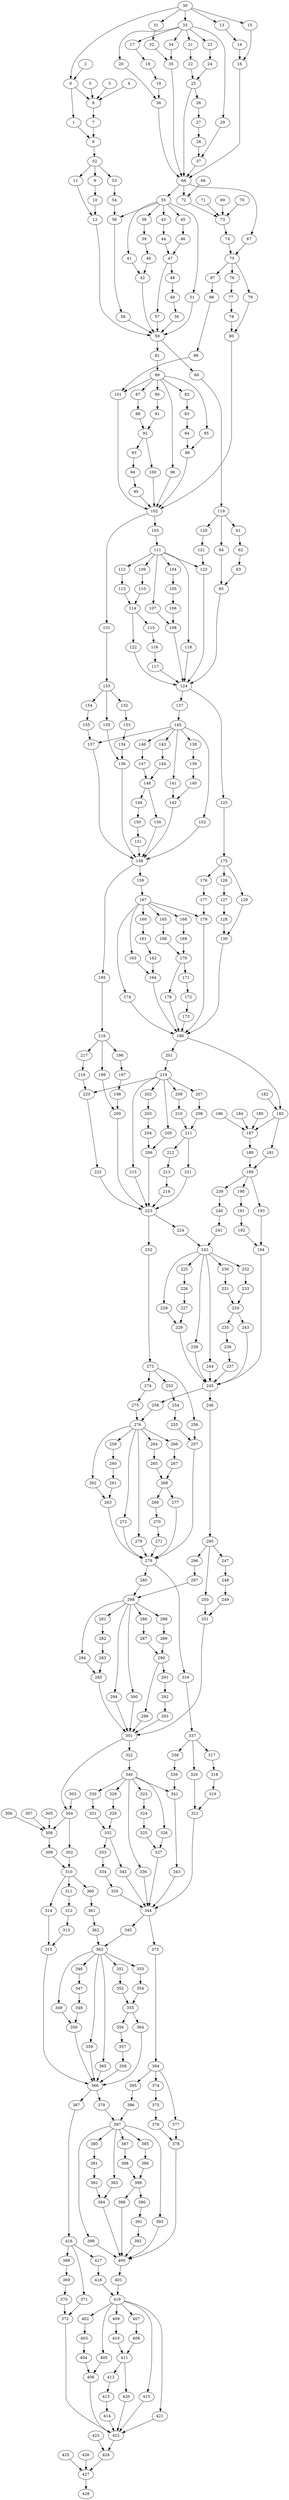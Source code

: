 digraph G {
0 [weight=13];
1 [weight=6];
2 [weight=0];
3 [weight=0];
4 [weight=0];
5 [weight=0];
6 [weight=31];
7 [weight=9];
8 [weight=9];
9 [weight=4];
10 [weight=4];
11 [weight=1];
12 [weight=1];
13 [weight=13];
14 [weight=10];
15 [weight=11];
16 [weight=4];
17 [weight=12];
18 [weight=11];
19 [weight=6];
20 [weight=6];
21 [weight=7];
22 [weight=7];
23 [weight=5];
24 [weight=4];
25 [weight=7];
26 [weight=1];
27 [weight=4];
28 [weight=6];
29 [weight=6];
30 [weight=32];
31 [weight=11];
32 [weight=4];
33 [weight=26];
34 [weight=6];
35 [weight=1];
36 [weight=1];
37 [weight=1];
38 [weight=6];
39 [weight=6];
40 [weight=3];
41 [weight=2];
42 [weight=0];
43 [weight=3];
44 [weight=4];
45 [weight=2];
46 [weight=2];
47 [weight=4];
48 [weight=0];
49 [weight=2];
50 [weight=3];
51 [weight=2];
52 [weight=4];
53 [weight=3];
54 [weight=2];
55 [weight=30];
56 [weight=4];
57 [weight=1];
58 [weight=1];
59 [weight=2];
60 [weight=4];
61 [weight=4];
62 [weight=15];
63 [weight=14];
64 [weight=4];
65 [weight=1];
66 [weight=15];
67 [weight=8];
68 [weight=0];
69 [weight=0];
70 [weight=0];
71 [weight=0];
72 [weight=23];
73 [weight=11];
74 [weight=8];
75 [weight=0];
76 [weight=4];
77 [weight=15];
78 [weight=14];
79 [weight=4];
80 [weight=0];
81 [weight=4];
82 [weight=8];
83 [weight=19];
84 [weight=14];
85 [weight=4];
86 [weight=0];
87 [weight=4];
88 [weight=15];
89 [weight=31];
90 [weight=12];
91 [weight=12];
92 [weight=12];
93 [weight=1];
94 [weight=12];
95 [weight=14];
96 [weight=4];
97 [weight=1];
98 [weight=12];
99 [weight=11];
100 [weight=3];
101 [weight=4];
102 [weight=5];
103 [weight=9];
104 [weight=8];
105 [weight=19];
106 [weight=14];
107 [weight=4];
108 [weight=1];
109 [weight=4];
110 [weight=15];
111 [weight=61];
112 [weight=12];
113 [weight=12];
114 [weight=12];
115 [weight=1];
116 [weight=12];
117 [weight=14];
118 [weight=4];
119 [weight=31];
120 [weight=12];
121 [weight=12];
122 [weight=3];
123 [weight=4];
124 [weight=5];
125 [weight=9];
126 [weight=4];
127 [weight=15];
128 [weight=14];
129 [weight=4];
130 [weight=1];
131 [weight=9];
132 [weight=4];
133 [weight=15];
134 [weight=14];
135 [weight=5];
136 [weight=1];
137 [weight=9];
138 [weight=8];
139 [weight=19];
140 [weight=14];
141 [weight=4];
142 [weight=1];
143 [weight=4];
144 [weight=15];
145 [weight=61];
146 [weight=12];
147 [weight=12];
148 [weight=12];
149 [weight=1];
150 [weight=12];
151 [weight=14];
152 [weight=5];
153 [weight=61];
154 [weight=12];
155 [weight=12];
156 [weight=3];
157 [weight=4];
158 [weight=5];
159 [weight=9];
160 [weight=9];
161 [weight=19];
162 [weight=14];
163 [weight=4];
164 [weight=1];
165 [weight=4];
166 [weight=15];
167 [weight=61];
168 [weight=12];
169 [weight=12];
170 [weight=12];
171 [weight=1];
172 [weight=12];
173 [weight=14];
174 [weight=4];
175 [weight=61];
176 [weight=12];
177 [weight=12];
178 [weight=3];
179 [weight=4];
180 [weight=5];
181 [weight=20];
182 [weight=0];
183 [weight=13];
184 [weight=0];
185 [weight=0];
186 [weight=0];
187 [weight=10];
188 [weight=20];
189 [weight=0];
190 [weight=2];
191 [weight=14];
192 [weight=13];
193 [weight=2];
194 [weight=0];
195 [weight=9];
196 [weight=4];
197 [weight=14];
198 [weight=13];
199 [weight=3];
200 [weight=0];
201 [weight=9];
202 [weight=6];
203 [weight=17];
204 [weight=13];
205 [weight=3];
206 [weight=0];
207 [weight=4];
208 [weight=14];
209 [weight=2];
210 [weight=12];
211 [weight=24];
212 [weight=0];
213 [weight=12];
214 [weight=13];
215 [weight=3];
216 [weight=131];
217 [weight=13];
218 [weight=12];
219 [weight=132];
220 [weight=14];
221 [weight=1];
222 [weight=1];
223 [weight=2];
224 [weight=4];
225 [weight=5];
226 [weight=17];
227 [weight=13];
228 [weight=2];
229 [weight=0];
230 [weight=2];
231 [weight=14];
232 [weight=0];
233 [weight=12];
234 [weight=24];
235 [weight=0];
236 [weight=12];
237 [weight=13];
238 [weight=2];
239 [weight=0];
240 [weight=12];
241 [weight=12];
242 [weight=78];
243 [weight=1];
244 [weight=1];
245 [weight=2];
246 [weight=4];
247 [weight=2];
248 [weight=14];
249 [weight=13];
250 [weight=2];
251 [weight=0];
252 [weight=4];
253 [weight=2];
254 [weight=14];
255 [weight=13];
256 [weight=2];
257 [weight=0];
258 [weight=4];
259 [weight=5];
260 [weight=17];
261 [weight=13];
262 [weight=2];
263 [weight=0];
264 [weight=2];
265 [weight=14];
266 [weight=0];
267 [weight=12];
268 [weight=24];
269 [weight=0];
270 [weight=12];
271 [weight=13];
272 [weight=2];
273 [weight=78];
274 [weight=12];
275 [weight=12];
276 [weight=78];
277 [weight=1];
278 [weight=1];
279 [weight=2];
280 [weight=4];
281 [weight=5];
282 [weight=17];
283 [weight=13];
284 [weight=2];
285 [weight=0];
286 [weight=2];
287 [weight=14];
288 [weight=0];
289 [weight=12];
290 [weight=24];
291 [weight=0];
292 [weight=12];
293 [weight=13];
294 [weight=2];
295 [weight=78];
296 [weight=12];
297 [weight=12];
298 [weight=78];
299 [weight=1];
300 [weight=1];
301 [weight=2];
302 [weight=23];
303 [weight=0];
304 [weight=6];
305 [weight=0];
306 [weight=0];
307 [weight=0];
308 [weight=5];
309 [weight=23];
310 [weight=0];
311 [weight=1];
312 [weight=18];
313 [weight=17];
314 [weight=0];
315 [weight=0];
316 [weight=4];
317 [weight=2];
318 [weight=18];
319 [weight=17];
320 [weight=1];
321 [weight=0];
322 [weight=4];
323 [weight=4];
324 [weight=19];
325 [weight=17];
326 [weight=1];
327 [weight=0];
328 [weight=2];
329 [weight=18];
330 [weight=1];
331 [weight=18];
332 [weight=34];
333 [weight=0];
334 [weight=17];
335 [weight=17];
336 [weight=1];
337 [weight=155];
338 [weight=18];
339 [weight=17];
340 [weight=154];
341 [weight=18];
342 [weight=0];
343 [weight=0];
344 [weight=1];
345 [weight=2];
346 [weight=3];
347 [weight=19];
348 [weight=17];
349 [weight=0];
350 [weight=0];
351 [weight=1];
352 [weight=18];
353 [weight=0];
354 [weight=17];
355 [weight=34];
356 [weight=0];
357 [weight=17];
358 [weight=17];
359 [weight=0];
360 [weight=0];
361 [weight=17];
362 [weight=17];
363 [weight=95];
364 [weight=0];
365 [weight=0];
366 [weight=1];
367 [weight=2];
368 [weight=2];
369 [weight=18];
370 [weight=17];
371 [weight=0];
372 [weight=0];
373 [weight=2];
374 [weight=1];
375 [weight=18];
376 [weight=17];
377 [weight=0];
378 [weight=0];
379 [weight=1];
380 [weight=3];
381 [weight=19];
382 [weight=17];
383 [weight=0];
384 [weight=0];
385 [weight=1];
386 [weight=18];
387 [weight=0];
388 [weight=17];
389 [weight=34];
390 [weight=0];
391 [weight=17];
392 [weight=17];
393 [weight=0];
394 [weight=95];
395 [weight=17];
396 [weight=17];
397 [weight=95];
398 [weight=0];
399 [weight=1];
400 [weight=1];
401 [weight=2];
402 [weight=3];
403 [weight=19];
404 [weight=17];
405 [weight=0];
406 [weight=0];
407 [weight=1];
408 [weight=18];
409 [weight=0];
410 [weight=17];
411 [weight=34];
412 [weight=0];
413 [weight=17];
414 [weight=17];
415 [weight=0];
416 [weight=95];
417 [weight=17];
418 [weight=17];
419 [weight=96];
420 [weight=0];
421 [weight=0];
422 [weight=1];
423 [weight=0];
424 [weight=5];
425 [weight=0];
426 [weight=0];
427 [weight=24];
428 [weight=0];
0->6 [weight=1];
0->1 [weight=1];
1->8 [weight=1];
2->0 [weight=1];
3->6 [weight=1];
4->6 [weight=1];
5->6 [weight=1];
6->7 [weight=1];
7->8 [weight=1];
8->52 [weight=1];
9->10 [weight=1];
10->12 [weight=1];
11->12 [weight=1];
12->59 [weight=1];
13->14 [weight=1];
14->16 [weight=1];
15->16 [weight=1];
16->66 [weight=1];
17->18 [weight=1];
18->19 [weight=1];
19->36 [weight=1];
20->36 [weight=1];
21->22 [weight=1];
22->25 [weight=1];
23->24 [weight=1];
24->25 [weight=1];
25->66 [weight=1];
25->26 [weight=1];
26->27 [weight=1];
27->28 [weight=1];
28->37 [weight=1];
29->37 [weight=1];
30->33 [weight=1];
30->31 [weight=1];
30->15 [weight=1];
30->13 [weight=1];
30->0 [weight=1];
31->32 [weight=1];
32->35 [weight=1];
33->34 [weight=1];
33->29 [weight=1];
33->23 [weight=1];
33->21 [weight=1];
33->20 [weight=1];
33->17 [weight=1];
34->35 [weight=1];
35->66 [weight=1];
36->66 [weight=1];
37->66 [weight=1];
38->39 [weight=1];
39->40 [weight=1];
40->42 [weight=1];
41->42 [weight=1];
42->59 [weight=1];
43->44 [weight=1];
44->47 [weight=1];
45->46 [weight=1];
46->47 [weight=1];
47->57 [weight=1];
47->48 [weight=1];
48->49 [weight=1];
49->50 [weight=1];
50->59 [weight=1];
51->59 [weight=1];
52->53 [weight=1];
52->11 [weight=1];
52->9 [weight=1];
53->54 [weight=1];
54->56 [weight=1];
55->56 [weight=1];
55->51 [weight=1];
55->45 [weight=1];
55->43 [weight=1];
55->41 [weight=1];
55->38 [weight=1];
56->58 [weight=1];
57->59 [weight=1];
58->59 [weight=1];
59->81 [weight=1];
59->60 [weight=1];
60->119 [weight=1];
61->62 [weight=1];
62->63 [weight=1];
63->65 [weight=1];
64->65 [weight=1];
65->124 [weight=1];
66->72 [weight=1];
66->67 [weight=1];
66->55 [weight=1];
67->75 [weight=1];
68->72 [weight=1];
69->73 [weight=1];
70->73 [weight=1];
71->73 [weight=1];
72->73 [weight=1];
73->74 [weight=1];
74->75 [weight=1];
75->97 [weight=1];
75->79 [weight=1];
75->76 [weight=1];
76->77 [weight=1];
77->78 [weight=1];
78->80 [weight=1];
79->80 [weight=1];
80->102 [weight=1];
81->89 [weight=1];
82->83 [weight=1];
83->84 [weight=1];
84->86 [weight=1];
85->86 [weight=1];
86->102 [weight=1];
87->88 [weight=1];
88->92 [weight=1];
89->101 [weight=1];
89->96 [weight=1];
89->90 [weight=1];
89->87 [weight=1];
89->85 [weight=1];
89->82 [weight=1];
90->91 [weight=1];
91->92 [weight=1];
92->100 [weight=1];
92->93 [weight=1];
93->94 [weight=1];
94->95 [weight=1];
95->102 [weight=1];
96->102 [weight=1];
97->98 [weight=1];
98->99 [weight=1];
99->101 [weight=1];
100->102 [weight=1];
101->102 [weight=1];
102->131 [weight=1];
102->103 [weight=1];
103->111 [weight=1];
104->105 [weight=1];
105->106 [weight=1];
106->108 [weight=1];
107->108 [weight=1];
108->124 [weight=1];
109->110 [weight=1];
110->114 [weight=1];
111->123 [weight=1];
111->118 [weight=1];
111->112 [weight=1];
111->109 [weight=1];
111->107 [weight=1];
111->104 [weight=1];
112->113 [weight=1];
113->114 [weight=1];
114->122 [weight=1];
114->115 [weight=1];
115->116 [weight=1];
116->117 [weight=1];
117->124 [weight=1];
118->124 [weight=1];
119->120 [weight=1];
119->64 [weight=1];
119->61 [weight=1];
120->121 [weight=1];
121->123 [weight=1];
122->124 [weight=1];
123->124 [weight=1];
124->137 [weight=1];
124->125 [weight=1];
125->175 [weight=1];
126->127 [weight=1];
127->128 [weight=1];
128->130 [weight=1];
129->130 [weight=1];
130->180 [weight=1];
131->153 [weight=1];
132->133 [weight=1];
133->134 [weight=1];
134->136 [weight=1];
135->136 [weight=1];
136->158 [weight=1];
137->145 [weight=1];
138->139 [weight=1];
139->140 [weight=1];
140->142 [weight=1];
141->142 [weight=1];
142->158 [weight=1];
143->144 [weight=1];
144->148 [weight=1];
145->157 [weight=1];
145->152 [weight=1];
145->146 [weight=1];
145->143 [weight=1];
145->141 [weight=1];
145->138 [weight=1];
146->147 [weight=1];
147->148 [weight=1];
148->156 [weight=1];
148->149 [weight=1];
149->150 [weight=1];
150->151 [weight=1];
151->158 [weight=1];
152->158 [weight=1];
153->154 [weight=1];
153->135 [weight=1];
153->132 [weight=1];
154->155 [weight=1];
155->157 [weight=1];
156->158 [weight=1];
157->158 [weight=1];
158->195 [weight=1];
158->159 [weight=1];
159->167 [weight=1];
160->161 [weight=1];
161->162 [weight=1];
162->164 [weight=1];
163->164 [weight=1];
164->180 [weight=1];
165->166 [weight=1];
166->170 [weight=1];
167->179 [weight=1];
167->174 [weight=1];
167->168 [weight=1];
167->165 [weight=1];
167->163 [weight=1];
167->160 [weight=1];
168->169 [weight=1];
169->170 [weight=1];
170->178 [weight=1];
170->171 [weight=1];
171->172 [weight=1];
172->173 [weight=1];
173->180 [weight=1];
174->180 [weight=1];
175->176 [weight=1];
175->129 [weight=1];
175->126 [weight=1];
176->177 [weight=1];
177->179 [weight=1];
178->180 [weight=1];
179->180 [weight=1];
180->201 [weight=1];
180->183 [weight=1];
181->189 [weight=1];
182->183 [weight=1];
183->187 [weight=1];
183->181 [weight=1];
184->187 [weight=1];
185->187 [weight=1];
186->187 [weight=1];
187->188 [weight=1];
188->189 [weight=1];
189->239 [weight=1];
189->193 [weight=1];
189->190 [weight=1];
190->191 [weight=1];
191->192 [weight=1];
192->194 [weight=1];
193->194 [weight=1];
194->245 [weight=1];
195->216 [weight=1];
196->197 [weight=1];
197->198 [weight=1];
198->200 [weight=1];
199->200 [weight=1];
200->223 [weight=1];
201->219 [weight=1];
202->203 [weight=1];
203->204 [weight=1];
204->206 [weight=1];
205->206 [weight=1];
206->223 [weight=1];
207->208 [weight=1];
208->211 [weight=1];
209->210 [weight=1];
210->211 [weight=1];
211->221 [weight=1];
211->212 [weight=1];
212->213 [weight=1];
213->214 [weight=1];
214->223 [weight=1];
215->223 [weight=1];
216->217 [weight=1];
216->199 [weight=1];
216->196 [weight=1];
217->218 [weight=1];
218->220 [weight=1];
219->220 [weight=1];
219->215 [weight=1];
219->209 [weight=1];
219->207 [weight=1];
219->205 [weight=1];
219->202 [weight=1];
220->222 [weight=1];
221->223 [weight=1];
222->223 [weight=1];
223->252 [weight=1];
223->224 [weight=1];
224->242 [weight=1];
225->226 [weight=1];
226->227 [weight=1];
227->229 [weight=1];
228->229 [weight=1];
229->245 [weight=1];
230->231 [weight=1];
231->234 [weight=1];
232->233 [weight=1];
233->234 [weight=1];
234->243 [weight=1];
234->235 [weight=1];
235->236 [weight=1];
236->237 [weight=1];
237->245 [weight=1];
238->245 [weight=1];
239->240 [weight=1];
240->241 [weight=1];
241->242 [weight=1];
242->244 [weight=1];
242->238 [weight=1];
242->232 [weight=1];
242->230 [weight=1];
242->228 [weight=1];
242->225 [weight=1];
243->245 [weight=1];
244->245 [weight=1];
245->258 [weight=1];
245->246 [weight=1];
246->295 [weight=1];
247->248 [weight=1];
248->249 [weight=1];
249->251 [weight=1];
250->251 [weight=1];
251->301 [weight=1];
252->273 [weight=1];
253->254 [weight=1];
254->255 [weight=1];
255->257 [weight=1];
256->257 [weight=1];
257->279 [weight=1];
258->276 [weight=1];
259->260 [weight=1];
260->261 [weight=1];
261->263 [weight=1];
262->263 [weight=1];
263->279 [weight=1];
264->265 [weight=1];
265->268 [weight=1];
266->267 [weight=1];
267->268 [weight=1];
268->277 [weight=1];
268->269 [weight=1];
269->270 [weight=1];
270->271 [weight=1];
271->279 [weight=1];
272->279 [weight=1];
273->274 [weight=1];
273->256 [weight=1];
273->253 [weight=1];
274->275 [weight=1];
275->276 [weight=1];
276->278 [weight=1];
276->272 [weight=1];
276->266 [weight=1];
276->264 [weight=1];
276->262 [weight=1];
276->259 [weight=1];
277->279 [weight=1];
278->279 [weight=1];
279->316 [weight=1];
279->280 [weight=1];
280->298 [weight=1];
281->282 [weight=1];
282->283 [weight=1];
283->285 [weight=1];
284->285 [weight=1];
285->301 [weight=1];
286->287 [weight=1];
287->290 [weight=1];
288->289 [weight=1];
289->290 [weight=1];
290->299 [weight=1];
290->291 [weight=1];
291->292 [weight=1];
292->293 [weight=1];
293->301 [weight=1];
294->301 [weight=1];
295->296 [weight=1];
295->250 [weight=1];
295->247 [weight=1];
296->297 [weight=1];
297->298 [weight=1];
298->300 [weight=1];
298->294 [weight=1];
298->288 [weight=1];
298->286 [weight=1];
298->284 [weight=1];
298->281 [weight=1];
299->301 [weight=1];
300->301 [weight=1];
301->322 [weight=1];
301->304 [weight=1];
302->310 [weight=1];
303->304 [weight=1];
304->308 [weight=1];
304->302 [weight=1];
305->308 [weight=1];
306->308 [weight=1];
307->308 [weight=1];
308->309 [weight=1];
309->310 [weight=1];
310->360 [weight=1];
310->314 [weight=1];
310->311 [weight=1];
311->312 [weight=1];
312->313 [weight=1];
313->315 [weight=1];
314->315 [weight=1];
315->366 [weight=1];
316->337 [weight=1];
317->318 [weight=1];
318->319 [weight=1];
319->321 [weight=1];
320->321 [weight=1];
321->344 [weight=1];
322->340 [weight=1];
323->324 [weight=1];
324->325 [weight=1];
325->327 [weight=1];
326->327 [weight=1];
327->344 [weight=1];
328->329 [weight=1];
329->332 [weight=1];
330->331 [weight=1];
331->332 [weight=1];
332->342 [weight=1];
332->333 [weight=1];
333->334 [weight=1];
334->335 [weight=1];
335->344 [weight=1];
336->344 [weight=1];
337->338 [weight=1];
337->320 [weight=1];
337->317 [weight=1];
338->339 [weight=1];
339->341 [weight=1];
340->341 [weight=1];
340->336 [weight=1];
340->330 [weight=1];
340->328 [weight=1];
340->326 [weight=1];
340->323 [weight=1];
341->343 [weight=1];
342->344 [weight=1];
343->344 [weight=1];
344->373 [weight=1];
344->345 [weight=1];
345->363 [weight=1];
346->347 [weight=1];
347->348 [weight=1];
348->350 [weight=1];
349->350 [weight=1];
350->366 [weight=1];
351->352 [weight=1];
352->355 [weight=1];
353->354 [weight=1];
354->355 [weight=1];
355->364 [weight=1];
355->356 [weight=1];
356->357 [weight=1];
357->358 [weight=1];
358->366 [weight=1];
359->366 [weight=1];
360->361 [weight=1];
361->362 [weight=1];
362->363 [weight=1];
363->365 [weight=1];
363->359 [weight=1];
363->353 [weight=1];
363->351 [weight=1];
363->349 [weight=1];
363->346 [weight=1];
364->366 [weight=1];
365->366 [weight=1];
366->379 [weight=1];
366->367 [weight=1];
367->416 [weight=1];
368->369 [weight=1];
369->370 [weight=1];
370->372 [weight=1];
371->372 [weight=1];
372->422 [weight=1];
373->394 [weight=1];
374->375 [weight=1];
375->376 [weight=1];
376->378 [weight=1];
377->378 [weight=1];
378->400 [weight=1];
379->397 [weight=1];
380->381 [weight=1];
381->382 [weight=1];
382->384 [weight=1];
383->384 [weight=1];
384->400 [weight=1];
385->386 [weight=1];
386->389 [weight=1];
387->388 [weight=1];
388->389 [weight=1];
389->398 [weight=1];
389->390 [weight=1];
390->391 [weight=1];
391->392 [weight=1];
392->400 [weight=1];
393->400 [weight=1];
394->395 [weight=1];
394->377 [weight=1];
394->374 [weight=1];
395->396 [weight=1];
396->397 [weight=1];
397->399 [weight=1];
397->393 [weight=1];
397->387 [weight=1];
397->385 [weight=1];
397->383 [weight=1];
397->380 [weight=1];
398->400 [weight=1];
399->400 [weight=1];
400->401 [weight=1];
401->419 [weight=1];
402->403 [weight=1];
403->404 [weight=1];
404->406 [weight=1];
405->406 [weight=1];
406->422 [weight=1];
407->408 [weight=1];
408->411 [weight=1];
409->410 [weight=1];
410->411 [weight=1];
411->420 [weight=1];
411->412 [weight=1];
412->413 [weight=1];
413->414 [weight=1];
414->422 [weight=1];
415->422 [weight=1];
416->417 [weight=1];
416->371 [weight=1];
416->368 [weight=1];
417->418 [weight=1];
418->419 [weight=1];
419->421 [weight=1];
419->415 [weight=1];
419->409 [weight=1];
419->407 [weight=1];
419->405 [weight=1];
419->402 [weight=1];
420->422 [weight=1];
421->422 [weight=1];
422->424 [weight=1];
423->424 [weight=1];
424->427 [weight=1];
425->427 [weight=1];
426->427 [weight=1];
427->428 [weight=1];
}
